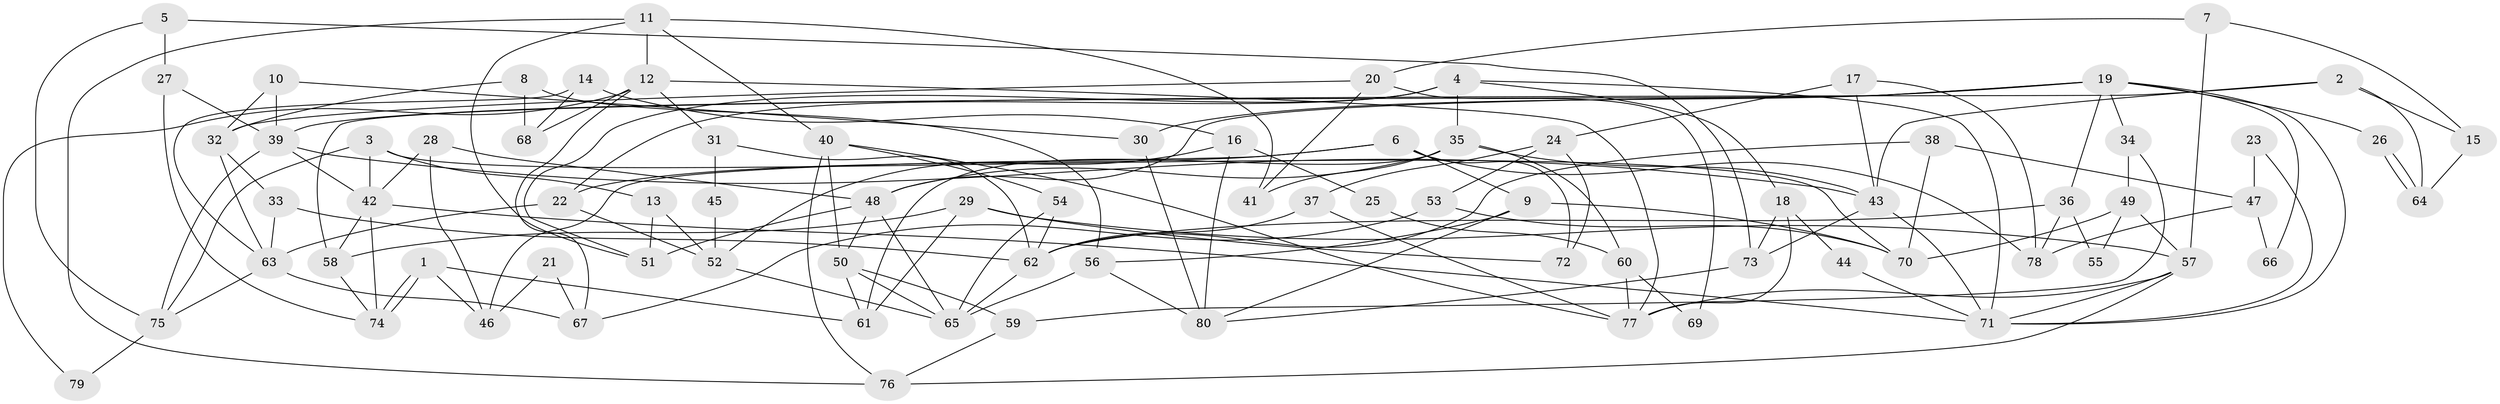 // Generated by graph-tools (version 1.1) at 2025/51/03/09/25 04:51:57]
// undirected, 80 vertices, 160 edges
graph export_dot {
graph [start="1"]
  node [color=gray90,style=filled];
  1;
  2;
  3;
  4;
  5;
  6;
  7;
  8;
  9;
  10;
  11;
  12;
  13;
  14;
  15;
  16;
  17;
  18;
  19;
  20;
  21;
  22;
  23;
  24;
  25;
  26;
  27;
  28;
  29;
  30;
  31;
  32;
  33;
  34;
  35;
  36;
  37;
  38;
  39;
  40;
  41;
  42;
  43;
  44;
  45;
  46;
  47;
  48;
  49;
  50;
  51;
  52;
  53;
  54;
  55;
  56;
  57;
  58;
  59;
  60;
  61;
  62;
  63;
  64;
  65;
  66;
  67;
  68;
  69;
  70;
  71;
  72;
  73;
  74;
  75;
  76;
  77;
  78;
  79;
  80;
  1 -- 61;
  1 -- 74;
  1 -- 74;
  1 -- 46;
  2 -- 64;
  2 -- 43;
  2 -- 15;
  2 -- 58;
  3 -- 42;
  3 -- 75;
  3 -- 13;
  3 -- 70;
  4 -- 22;
  4 -- 35;
  4 -- 18;
  4 -- 51;
  4 -- 71;
  5 -- 73;
  5 -- 27;
  5 -- 75;
  6 -- 46;
  6 -- 22;
  6 -- 9;
  6 -- 72;
  6 -- 78;
  7 -- 20;
  7 -- 57;
  7 -- 15;
  8 -- 56;
  8 -- 32;
  8 -- 68;
  9 -- 80;
  9 -- 56;
  9 -- 70;
  10 -- 30;
  10 -- 39;
  10 -- 32;
  11 -- 76;
  11 -- 51;
  11 -- 12;
  11 -- 40;
  11 -- 41;
  12 -- 77;
  12 -- 31;
  12 -- 67;
  12 -- 68;
  12 -- 79;
  13 -- 52;
  13 -- 51;
  14 -- 63;
  14 -- 68;
  14 -- 16;
  15 -- 64;
  16 -- 80;
  16 -- 25;
  16 -- 52;
  17 -- 43;
  17 -- 78;
  17 -- 24;
  18 -- 77;
  18 -- 44;
  18 -- 73;
  19 -- 48;
  19 -- 39;
  19 -- 26;
  19 -- 30;
  19 -- 34;
  19 -- 36;
  19 -- 66;
  19 -- 71;
  20 -- 41;
  20 -- 32;
  20 -- 69;
  21 -- 67;
  21 -- 46;
  22 -- 63;
  22 -- 52;
  23 -- 71;
  23 -- 47;
  24 -- 53;
  24 -- 37;
  24 -- 72;
  25 -- 60;
  26 -- 64;
  26 -- 64;
  27 -- 39;
  27 -- 74;
  28 -- 48;
  28 -- 42;
  28 -- 46;
  29 -- 58;
  29 -- 72;
  29 -- 57;
  29 -- 61;
  30 -- 80;
  31 -- 62;
  31 -- 45;
  32 -- 63;
  32 -- 33;
  33 -- 62;
  33 -- 63;
  34 -- 49;
  34 -- 59;
  35 -- 61;
  35 -- 48;
  35 -- 41;
  35 -- 43;
  35 -- 60;
  36 -- 62;
  36 -- 55;
  36 -- 78;
  37 -- 77;
  37 -- 62;
  38 -- 70;
  38 -- 62;
  38 -- 47;
  39 -- 43;
  39 -- 42;
  39 -- 75;
  40 -- 76;
  40 -- 50;
  40 -- 54;
  40 -- 77;
  42 -- 71;
  42 -- 74;
  42 -- 58;
  43 -- 71;
  43 -- 73;
  44 -- 71;
  45 -- 52;
  47 -- 78;
  47 -- 66;
  48 -- 51;
  48 -- 50;
  48 -- 65;
  49 -- 57;
  49 -- 70;
  49 -- 55;
  50 -- 65;
  50 -- 59;
  50 -- 61;
  52 -- 65;
  53 -- 70;
  53 -- 67;
  54 -- 62;
  54 -- 65;
  56 -- 65;
  56 -- 80;
  57 -- 71;
  57 -- 76;
  57 -- 77;
  58 -- 74;
  59 -- 76;
  60 -- 77;
  60 -- 69;
  62 -- 65;
  63 -- 75;
  63 -- 67;
  73 -- 80;
  75 -- 79;
}
